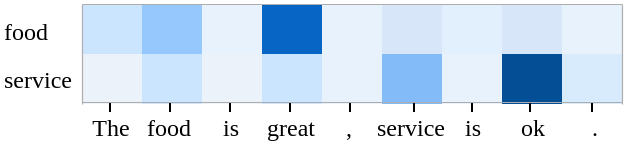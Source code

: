 <mxfile version="23.1.4" type="github">
  <diagram name="第 1 页" id="Uh1R_ZAXbZmLYNC23QkL">
    <mxGraphModel dx="398" dy="265" grid="1" gridSize="10" guides="1" tooltips="1" connect="1" arrows="1" fold="1" page="1" pageScale="1" pageWidth="827" pageHeight="1169" math="0" shadow="0">
      <root>
        <mxCell id="0" />
        <mxCell id="1" parent="0" />
        <mxCell id="Y-PNMfycOnjRPe25oyPR-1" value="service" style="text;html=1;align=left;verticalAlign=middle;resizable=0;points=[];autosize=1;strokeColor=none;fillColor=none;fontSize=12;fontFamily=Times New Roman;" parent="1" vertex="1">
          <mxGeometry x="186" y="276" width="60" height="30" as="geometry" />
        </mxCell>
        <mxCell id="Y-PNMfycOnjRPe25oyPR-2" value="food" style="text;html=1;align=left;verticalAlign=middle;resizable=0;points=[];autosize=1;strokeColor=none;fillColor=none;fontSize=12;fontFamily=Times New Roman;" parent="1" vertex="1">
          <mxGeometry x="186" y="251.5" width="50" height="30" as="geometry" />
        </mxCell>
        <mxCell id="Y-PNMfycOnjRPe25oyPR-3" value="" style="whiteSpace=wrap;html=1;strokeColor=none;fillColor=#ecf2f9;fontSize=10;fontFamily=Times New Roman;" parent="1" vertex="1">
          <mxGeometry x="227" y="278" width="30" height="25" as="geometry" />
        </mxCell>
        <mxCell id="Y-PNMfycOnjRPe25oyPR-4" value="" style="whiteSpace=wrap;html=1;fillColor=#CCE5FF;strokeColor=none;fontSize=10;fontFamily=Times New Roman;" parent="1" vertex="1">
          <mxGeometry x="257" y="278" width="30" height="25" as="geometry" />
        </mxCell>
        <mxCell id="Y-PNMfycOnjRPe25oyPR-5" value="" style="whiteSpace=wrap;html=1;strokeColor=none;fillColor=#ECF2F9;fontSize=10;fontFamily=Times New Roman;" parent="1" vertex="1">
          <mxGeometry x="287" y="278" width="30" height="25" as="geometry" />
        </mxCell>
        <mxCell id="Y-PNMfycOnjRPe25oyPR-6" value="" style="whiteSpace=wrap;html=1;fillColor=#cce5ff;strokeColor=none;fontSize=10;fontFamily=Times New Roman;" parent="1" vertex="1">
          <mxGeometry x="317" y="278" width="30" height="25" as="geometry" />
        </mxCell>
        <mxCell id="Y-PNMfycOnjRPe25oyPR-7" value="" style="whiteSpace=wrap;html=1;strokeColor=none;fillColor=#E7F2FD;fontSize=10;fontFamily=Times New Roman;" parent="1" vertex="1">
          <mxGeometry x="347" y="278" width="30" height="25" as="geometry" />
        </mxCell>
        <mxCell id="Y-PNMfycOnjRPe25oyPR-8" value="" style="whiteSpace=wrap;html=1;fillColor=#82bbf8;strokeColor=none;fontSize=10;fontFamily=Times New Roman;" parent="1" vertex="1">
          <mxGeometry x="377" y="278" width="30" height="25" as="geometry" />
        </mxCell>
        <mxCell id="Y-PNMfycOnjRPe25oyPR-9" value="" style="whiteSpace=wrap;html=1;strokeColor=none;fillColor=#E7F2FD;fontSize=10;fontFamily=Times New Roman;" parent="1" vertex="1">
          <mxGeometry x="407" y="278" width="30" height="25" as="geometry" />
        </mxCell>
        <mxCell id="Y-PNMfycOnjRPe25oyPR-10" value="" style="whiteSpace=wrap;html=1;fillColor=#044e96;strokeColor=none;fontSize=10;fontFamily=Times New Roman;" parent="1" vertex="1">
          <mxGeometry x="437" y="278" width="30" height="25" as="geometry" />
        </mxCell>
        <mxCell id="Y-PNMfycOnjRPe25oyPR-11" value="" style="whiteSpace=wrap;html=1;strokeColor=none;fillColor=#d8ebfd;fontSize=10;fontFamily=Times New Roman;" parent="1" vertex="1">
          <mxGeometry x="467" y="278" width="30" height="25" as="geometry" />
        </mxCell>
        <mxCell id="Y-PNMfycOnjRPe25oyPR-29" value="" style="whiteSpace=wrap;html=1;strokeColor=none;fillColor=#CCE5FF;fontSize=10;fontFamily=Times New Roman;rounded=0;" parent="1" vertex="1">
          <mxGeometry x="227" y="253" width="30" height="25" as="geometry" />
        </mxCell>
        <mxCell id="Y-PNMfycOnjRPe25oyPR-30" value="" style="whiteSpace=wrap;html=1;fillColor=#96C8FD;strokeColor=none;fontSize=10;fontFamily=Times New Roman;rounded=0;" parent="1" vertex="1">
          <mxGeometry x="257" y="253" width="30" height="25" as="geometry" />
        </mxCell>
        <mxCell id="Y-PNMfycOnjRPe25oyPR-31" value="" style="whiteSpace=wrap;html=1;strokeColor=none;fillColor=#E7F2FD;fontSize=10;fontFamily=Times New Roman;rounded=0;" parent="1" vertex="1">
          <mxGeometry x="287" y="253" width="30" height="25" as="geometry" />
        </mxCell>
        <mxCell id="Y-PNMfycOnjRPe25oyPR-32" value="" style="whiteSpace=wrap;html=1;fillColor=#0766c5;strokeColor=none;fontSize=10;fontFamily=Times New Roman;rounded=0;" parent="1" vertex="1">
          <mxGeometry x="317" y="253" width="30" height="25" as="geometry" />
        </mxCell>
        <mxCell id="Y-PNMfycOnjRPe25oyPR-33" value="" style="whiteSpace=wrap;html=1;strokeColor=none;fillColor=#E7F2FD;fontSize=10;fontFamily=Times New Roman;rounded=0;" parent="1" vertex="1">
          <mxGeometry x="347" y="253" width="30" height="25" as="geometry" />
        </mxCell>
        <mxCell id="Y-PNMfycOnjRPe25oyPR-34" value="" style="whiteSpace=wrap;html=1;fillColor=#d7e7f9;strokeColor=none;fontSize=10;fontFamily=Times New Roman;rounded=0;" parent="1" vertex="1">
          <mxGeometry x="377" y="253" width="30" height="25" as="geometry" />
        </mxCell>
        <mxCell id="Y-PNMfycOnjRPe25oyPR-35" value="" style="whiteSpace=wrap;html=1;strokeColor=none;fillColor=#e2f0fd;fontSize=10;fontFamily=Times New Roman;rounded=0;" parent="1" vertex="1">
          <mxGeometry x="407" y="253" width="30" height="25" as="geometry" />
        </mxCell>
        <mxCell id="Y-PNMfycOnjRPe25oyPR-36" value="" style="whiteSpace=wrap;html=1;fillColor=#D7E7F9;strokeColor=none;fontSize=10;fontFamily=Times New Roman;rounded=0;" parent="1" vertex="1">
          <mxGeometry x="437" y="253" width="30" height="25" as="geometry" />
        </mxCell>
        <mxCell id="Y-PNMfycOnjRPe25oyPR-37" value="" style="whiteSpace=wrap;html=1;strokeColor=none;fillColor=#E7F2FD;fontSize=10;fontFamily=Times New Roman;rounded=0;" parent="1" vertex="1">
          <mxGeometry x="467" y="253" width="30" height="25" as="geometry" />
        </mxCell>
        <mxCell id="Y-PNMfycOnjRPe25oyPR-41" value="" style="endArrow=none;html=1;rounded=0;exitX=1;exitY=1;exitDx=0;exitDy=0;entryX=1;entryY=0;entryDx=0;entryDy=0;strokeColor=#adadad;strokeWidth=0.6;" parent="1" source="Y-PNMfycOnjRPe25oyPR-11" target="Y-PNMfycOnjRPe25oyPR-37" edge="1">
          <mxGeometry width="50" height="50" relative="1" as="geometry">
            <mxPoint x="237" y="263" as="sourcePoint" />
            <mxPoint x="507" y="263" as="targetPoint" />
          </mxGeometry>
        </mxCell>
        <mxCell id="Y-PNMfycOnjRPe25oyPR-43" value="" style="endArrow=none;html=1;rounded=0;exitX=0;exitY=0;exitDx=0;exitDy=0;entryX=0;entryY=1;entryDx=0;entryDy=0;strokeColor=#adadad;strokeWidth=0.6;" parent="1" source="Y-PNMfycOnjRPe25oyPR-29" target="Y-PNMfycOnjRPe25oyPR-3" edge="1">
          <mxGeometry width="50" height="50" relative="1" as="geometry">
            <mxPoint x="237" y="288" as="sourcePoint" />
            <mxPoint x="507" y="288" as="targetPoint" />
          </mxGeometry>
        </mxCell>
        <mxCell id="xBkhWGJ3ikwJRWg2TP4z-1" value="&lt;font style=&quot;font-size: 12px;&quot;&gt;The&lt;/font&gt;" style="text;html=1;align=center;verticalAlign=bottom;resizable=0;points=[];autosize=1;strokeColor=none;fillColor=none;fontSize=12;fontFamily=Times New Roman;" parent="1" vertex="1">
          <mxGeometry x="221" y="294" width="40" height="30" as="geometry" />
        </mxCell>
        <mxCell id="xBkhWGJ3ikwJRWg2TP4z-2" value="&lt;font style=&quot;font-size: 12px;&quot;&gt;food&lt;/font&gt;" style="text;html=1;align=center;verticalAlign=bottom;resizable=0;points=[];autosize=1;strokeColor=none;fillColor=none;fontSize=12;fontFamily=Times New Roman;" parent="1" vertex="1">
          <mxGeometry x="245" y="294" width="50" height="30" as="geometry" />
        </mxCell>
        <mxCell id="xBkhWGJ3ikwJRWg2TP4z-3" value="&lt;font style=&quot;font-size: 12px;&quot;&gt;is&lt;/font&gt;" style="text;html=1;align=center;verticalAlign=bottom;resizable=0;points=[];autosize=1;strokeColor=none;fillColor=none;fontSize=12;fontFamily=Times New Roman;" parent="1" vertex="1">
          <mxGeometry x="286" y="294" width="30" height="30" as="geometry" />
        </mxCell>
        <mxCell id="xBkhWGJ3ikwJRWg2TP4z-4" value="&lt;font style=&quot;font-size: 12px;&quot;&gt;great&lt;/font&gt;" style="text;html=1;align=center;verticalAlign=bottom;resizable=0;points=[];autosize=1;strokeColor=none;fillColor=none;fontSize=12;fontFamily=Times New Roman;" parent="1" vertex="1">
          <mxGeometry x="306" y="294" width="50" height="30" as="geometry" />
        </mxCell>
        <mxCell id="xBkhWGJ3ikwJRWg2TP4z-5" value="&lt;font style=&quot;font-size: 12px;&quot;&gt;,&lt;/font&gt;" style="text;html=1;align=center;verticalAlign=bottom;resizable=0;points=[];autosize=1;strokeColor=none;fillColor=none;fontSize=12;fontFamily=Times New Roman;" parent="1" vertex="1">
          <mxGeometry x="345" y="294" width="30" height="30" as="geometry" />
        </mxCell>
        <mxCell id="xBkhWGJ3ikwJRWg2TP4z-6" value="&lt;font style=&quot;font-size: 12px;&quot;&gt;service&lt;/font&gt;" style="text;html=1;align=center;verticalAlign=bottom;resizable=0;points=[];autosize=1;strokeColor=none;fillColor=none;fontSize=12;fontFamily=Times New Roman;" parent="1" vertex="1">
          <mxGeometry x="361" y="294" width="60" height="30" as="geometry" />
        </mxCell>
        <mxCell id="xBkhWGJ3ikwJRWg2TP4z-7" value="&lt;span style=&quot;font-size: 12px;&quot;&gt;is&lt;/span&gt;" style="text;html=1;align=center;verticalAlign=bottom;resizable=0;points=[];autosize=1;strokeColor=none;fillColor=none;fontSize=12;fontFamily=Times New Roman;" parent="1" vertex="1">
          <mxGeometry x="407" y="294" width="30" height="30" as="geometry" />
        </mxCell>
        <mxCell id="xBkhWGJ3ikwJRWg2TP4z-8" value="&lt;span style=&quot;font-size: 12px;&quot;&gt;ok&lt;/span&gt;" style="text;html=1;align=center;verticalAlign=bottom;resizable=0;points=[];autosize=1;strokeColor=none;fillColor=none;fontSize=12;fontFamily=Times New Roman;" parent="1" vertex="1">
          <mxGeometry x="432" y="294" width="40" height="30" as="geometry" />
        </mxCell>
        <mxCell id="xBkhWGJ3ikwJRWg2TP4z-9" value="&lt;span style=&quot;font-size: 12px;&quot;&gt;.&lt;/span&gt;" style="text;html=1;align=center;verticalAlign=bottom;resizable=0;points=[];autosize=1;strokeColor=none;fillColor=none;fontSize=12;fontFamily=Times New Roman;fontStyle=0" parent="1" vertex="1">
          <mxGeometry x="468" y="294" width="30" height="30" as="geometry" />
        </mxCell>
        <mxCell id="xBkhWGJ3ikwJRWg2TP4z-10" value="" style="endArrow=none;html=1;rounded=0;fontFamily=Times New Roman;fontSize=11;strokeColor=none;verticalAlign=bottom;" parent="1" source="xBkhWGJ3ikwJRWg2TP4z-1" edge="1">
          <mxGeometry width="50" height="50" relative="1" as="geometry">
            <mxPoint x="241" y="307" as="sourcePoint" />
            <mxPoint x="241" y="302" as="targetPoint" />
          </mxGeometry>
        </mxCell>
        <mxCell id="xBkhWGJ3ikwJRWg2TP4z-11" value="" style="endArrow=none;html=1;rounded=0;fontFamily=Times New Roman;fontSize=11;verticalAlign=bottom;" parent="1" edge="1">
          <mxGeometry width="50" height="50" relative="1" as="geometry">
            <mxPoint x="271" y="307" as="sourcePoint" />
            <mxPoint x="271" y="302" as="targetPoint" />
          </mxGeometry>
        </mxCell>
        <mxCell id="xBkhWGJ3ikwJRWg2TP4z-12" value="" style="endArrow=none;html=1;rounded=0;fontFamily=Times New Roman;fontSize=11;verticalAlign=bottom;" parent="1" edge="1">
          <mxGeometry width="50" height="50" relative="1" as="geometry">
            <mxPoint x="301" y="307" as="sourcePoint" />
            <mxPoint x="301" y="302" as="targetPoint" />
          </mxGeometry>
        </mxCell>
        <mxCell id="xBkhWGJ3ikwJRWg2TP4z-13" value="" style="endArrow=none;html=1;rounded=0;fontFamily=Times New Roman;fontSize=11;verticalAlign=bottom;" parent="1" edge="1">
          <mxGeometry width="50" height="50" relative="1" as="geometry">
            <mxPoint x="331" y="307" as="sourcePoint" />
            <mxPoint x="331" y="302" as="targetPoint" />
          </mxGeometry>
        </mxCell>
        <mxCell id="xBkhWGJ3ikwJRWg2TP4z-14" value="" style="endArrow=none;html=1;rounded=0;fontFamily=Times New Roman;fontSize=11;verticalAlign=bottom;" parent="1" edge="1">
          <mxGeometry width="50" height="50" relative="1" as="geometry">
            <mxPoint x="361" y="307" as="sourcePoint" />
            <mxPoint x="361" y="302" as="targetPoint" />
          </mxGeometry>
        </mxCell>
        <mxCell id="xBkhWGJ3ikwJRWg2TP4z-15" value="" style="endArrow=none;html=1;rounded=0;fontFamily=Times New Roman;fontSize=11;verticalAlign=bottom;" parent="1" edge="1">
          <mxGeometry width="50" height="50" relative="1" as="geometry">
            <mxPoint x="393" y="307" as="sourcePoint" />
            <mxPoint x="393" y="302" as="targetPoint" />
          </mxGeometry>
        </mxCell>
        <mxCell id="xBkhWGJ3ikwJRWg2TP4z-16" value="" style="endArrow=none;html=1;rounded=0;fontFamily=Times New Roman;fontSize=11;verticalAlign=bottom;" parent="1" edge="1">
          <mxGeometry width="50" height="50" relative="1" as="geometry">
            <mxPoint x="422" y="307" as="sourcePoint" />
            <mxPoint x="422" y="302" as="targetPoint" />
          </mxGeometry>
        </mxCell>
        <mxCell id="xBkhWGJ3ikwJRWg2TP4z-17" value="" style="endArrow=none;html=1;rounded=0;fontFamily=Times New Roman;fontSize=11;verticalAlign=bottom;" parent="1" edge="1">
          <mxGeometry width="50" height="50" relative="1" as="geometry">
            <mxPoint x="451" y="307" as="sourcePoint" />
            <mxPoint x="451" y="302" as="targetPoint" />
          </mxGeometry>
        </mxCell>
        <mxCell id="xBkhWGJ3ikwJRWg2TP4z-18" value="" style="endArrow=none;html=1;rounded=0;fontFamily=Times New Roman;fontSize=11;verticalAlign=bottom;" parent="1" edge="1">
          <mxGeometry width="50" height="50" relative="1" as="geometry">
            <mxPoint x="482" y="307" as="sourcePoint" />
            <mxPoint x="482" y="302" as="targetPoint" />
          </mxGeometry>
        </mxCell>
        <mxCell id="xBkhWGJ3ikwJRWg2TP4z-19" value="" style="endArrow=none;html=1;rounded=0;fontFamily=Times New Roman;fontSize=11;verticalAlign=bottom;" parent="1" edge="1">
          <mxGeometry width="50" height="50" relative="1" as="geometry">
            <mxPoint x="241" y="307" as="sourcePoint" />
            <mxPoint x="241" y="302" as="targetPoint" />
          </mxGeometry>
        </mxCell>
        <mxCell id="xBkhWGJ3ikwJRWg2TP4z-20" value="" style="endArrow=none;html=1;rounded=0;strokeColor=#adadad;strokeWidth=0.6;exitX=1;exitY=1;exitDx=0;exitDy=0;entryX=0;entryY=1;entryDx=0;entryDy=0;verticalAlign=bottom;" parent="1" edge="1">
          <mxGeometry width="50" height="50" relative="1" as="geometry">
            <mxPoint x="497" y="302" as="sourcePoint" />
            <mxPoint x="227" y="302" as="targetPoint" />
          </mxGeometry>
        </mxCell>
        <mxCell id="Y-PNMfycOnjRPe25oyPR-40" value="" style="endArrow=none;html=1;rounded=0;exitX=0;exitY=0;exitDx=0;exitDy=0;entryX=1;entryY=0;entryDx=0;entryDy=0;strokeColor=#adadad;strokeWidth=0.6;" parent="1" source="Y-PNMfycOnjRPe25oyPR-29" target="Y-PNMfycOnjRPe25oyPR-37" edge="1">
          <mxGeometry width="50" height="50" relative="1" as="geometry">
            <mxPoint x="250" y="243" as="sourcePoint" />
            <mxPoint x="300" y="193" as="targetPoint" />
          </mxGeometry>
        </mxCell>
      </root>
    </mxGraphModel>
  </diagram>
</mxfile>
